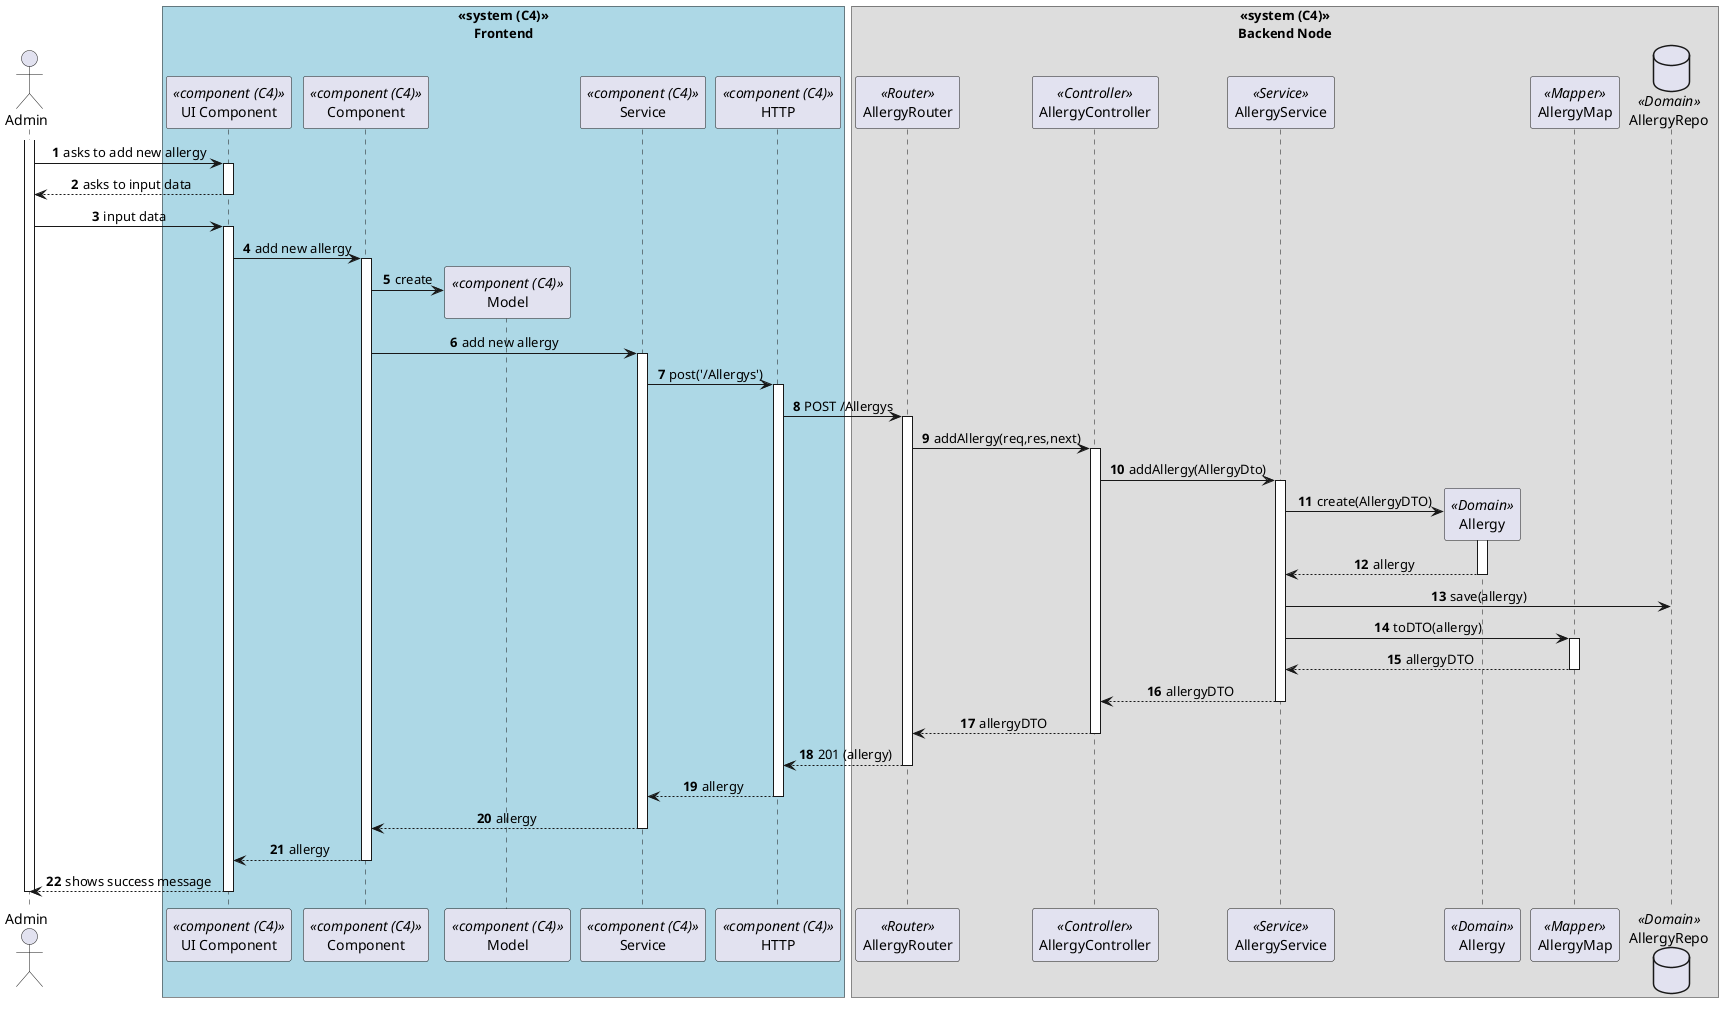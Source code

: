 @startuml process-view
autonumber
skinparam DefaultTextAlignment center
actor Admin as "Admin"
box "<<system (C4)>>\nFrontend"#LightBlue
    participant ComponentUI as "UI Component" <<component (C4)>>
    participant Component as "Component" <<component (C4)>>
    participant Model as "Model" <<component (C4)>>
    participant Service as "Service" <<component (C4)>>
    participant HTTP as "HTTP" <<component (C4)>>
end box
box "<<system (C4)>>\nBackend Node"
    participant Router as "AllergyRouter"<<Router>>
    participant Controller as "AllergyController"<<Controller>>
    participant Service_ as "AllergyService"<<Service>>
    participant Allergy as "Allergy"<<Domain>>
    participant AllergyMap as "AllergyMap"<<Mapper>>
    database AllergyRepo as "AllergyRepo"<<Domain>>
end box
activate Admin
    Admin -> ComponentUI : asks to add new allergy
    activate ComponentUI
        ComponentUI --> Admin : asks to input data
    deactivate ComponentUI
    Admin -> ComponentUI : input data
    activate ComponentUI
        ComponentUI -> Component : add new allergy
        activate Component
            Component -> Model** : create
            
            Component -> Service : add new allergy
            activate Service
                Service -> HTTP : post('/Allergys')
                activate HTTP
                    HTTP -> Router : POST /Allergys
                    activate Router
                        Router -> Controller : addAllergy(req,res,next)
                        activate Controller
                            Controller -> Service_ : addAllergy(AllergyDto)
                            
                            activate Service_
                                Service_ -> Allergy**: create(AllergyDTO)
                                activate Allergy
                                    Allergy --> Service_ : allergy
                                deactivate Allergy
                                Service_ -> AllergyRepo : save(allergy)
                                Service_ -> AllergyMap : toDTO(allergy)
                                activate AllergyMap
                                    AllergyMap --> Service_ : allergyDTO
                                deactivate AllergyMap
                                
                                Service_ --> Controller : allergyDTO
                            deactivate Service_
                            Controller --> Router : allergyDTO
                        deactivate Controller
                        Router --> HTTP : 201 (allergy)
                    deactivate Router
                    HTTP --> Service : allergy
                deactivate HTTP
                Service --> Component : allergy
            deactivate Service
            Component --> ComponentUI : allergy
        deactivate Component
    Admin <-- ComponentUI : shows success message
    deactivate ComponentUI
deactivate Admin
@enduml